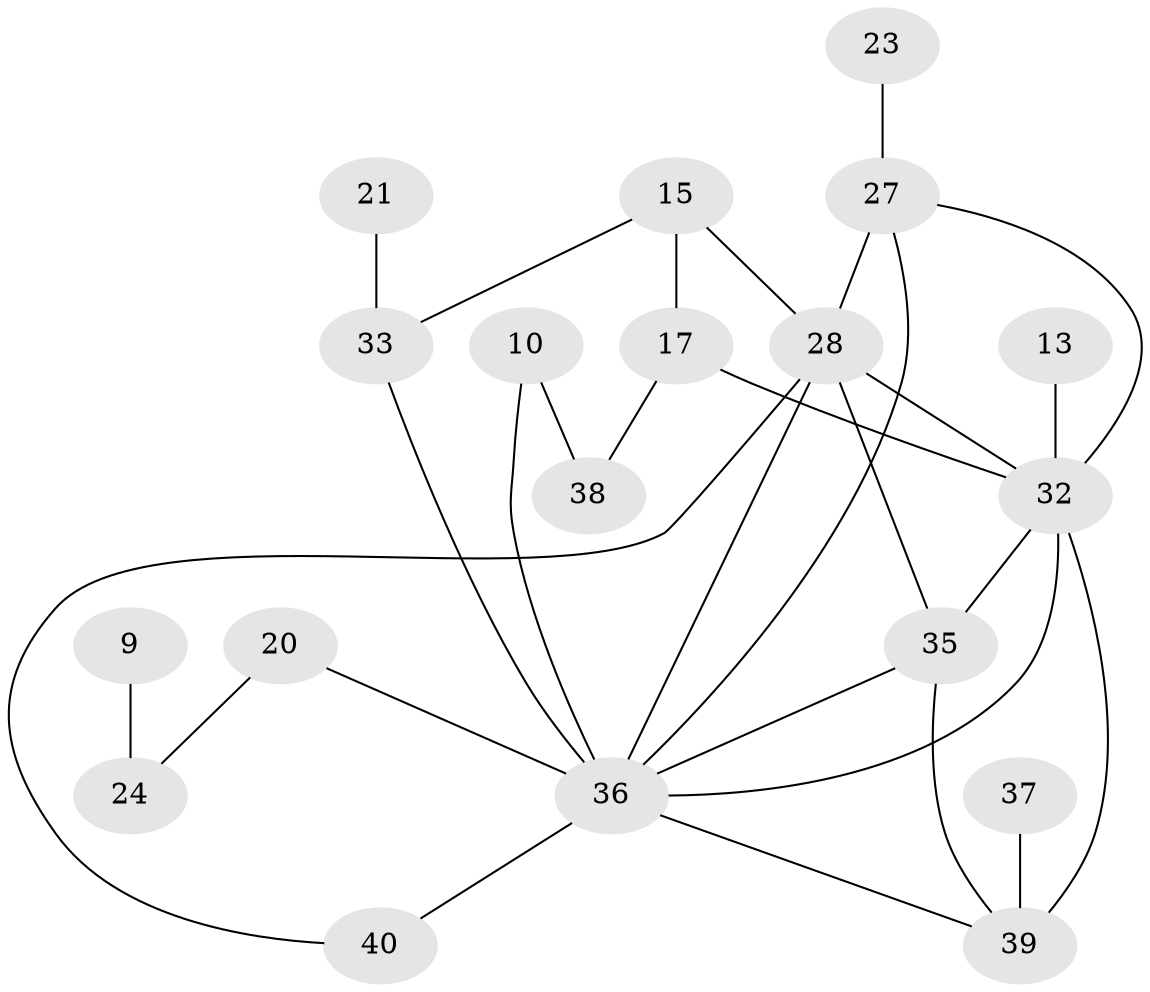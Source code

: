 // original degree distribution, {2: 0.24427480916030533, 1: 0.22900763358778625, 0: 0.1297709923664122, 5: 0.022900763358778626, 3: 0.25190839694656486, 4: 0.10687022900763359, 6: 0.007633587786259542, 8: 0.007633587786259542}
// Generated by graph-tools (version 1.1) at 2025/35/03/04/25 23:35:50]
// undirected, 19 vertices, 29 edges
graph export_dot {
  node [color=gray90,style=filled];
  9;
  10;
  13;
  15;
  17;
  20;
  21;
  23;
  24;
  27;
  28;
  32;
  33;
  35;
  36;
  37;
  38;
  39;
  40;
  9 -- 24 [weight=2.0];
  10 -- 36 [weight=2.0];
  10 -- 38 [weight=1.0];
  13 -- 32 [weight=1.0];
  15 -- 17 [weight=1.0];
  15 -- 28 [weight=2.0];
  15 -- 33 [weight=2.0];
  17 -- 32 [weight=1.0];
  17 -- 38 [weight=2.0];
  20 -- 24 [weight=1.0];
  20 -- 36 [weight=1.0];
  21 -- 33 [weight=1.0];
  23 -- 27 [weight=1.0];
  27 -- 28 [weight=2.0];
  27 -- 32 [weight=1.0];
  27 -- 36 [weight=1.0];
  28 -- 32 [weight=1.0];
  28 -- 35 [weight=2.0];
  28 -- 36 [weight=1.0];
  28 -- 40 [weight=1.0];
  32 -- 35 [weight=1.0];
  32 -- 36 [weight=1.0];
  32 -- 39 [weight=1.0];
  33 -- 36 [weight=2.0];
  35 -- 36 [weight=2.0];
  35 -- 39 [weight=1.0];
  36 -- 39 [weight=1.0];
  36 -- 40 [weight=1.0];
  37 -- 39 [weight=2.0];
}
